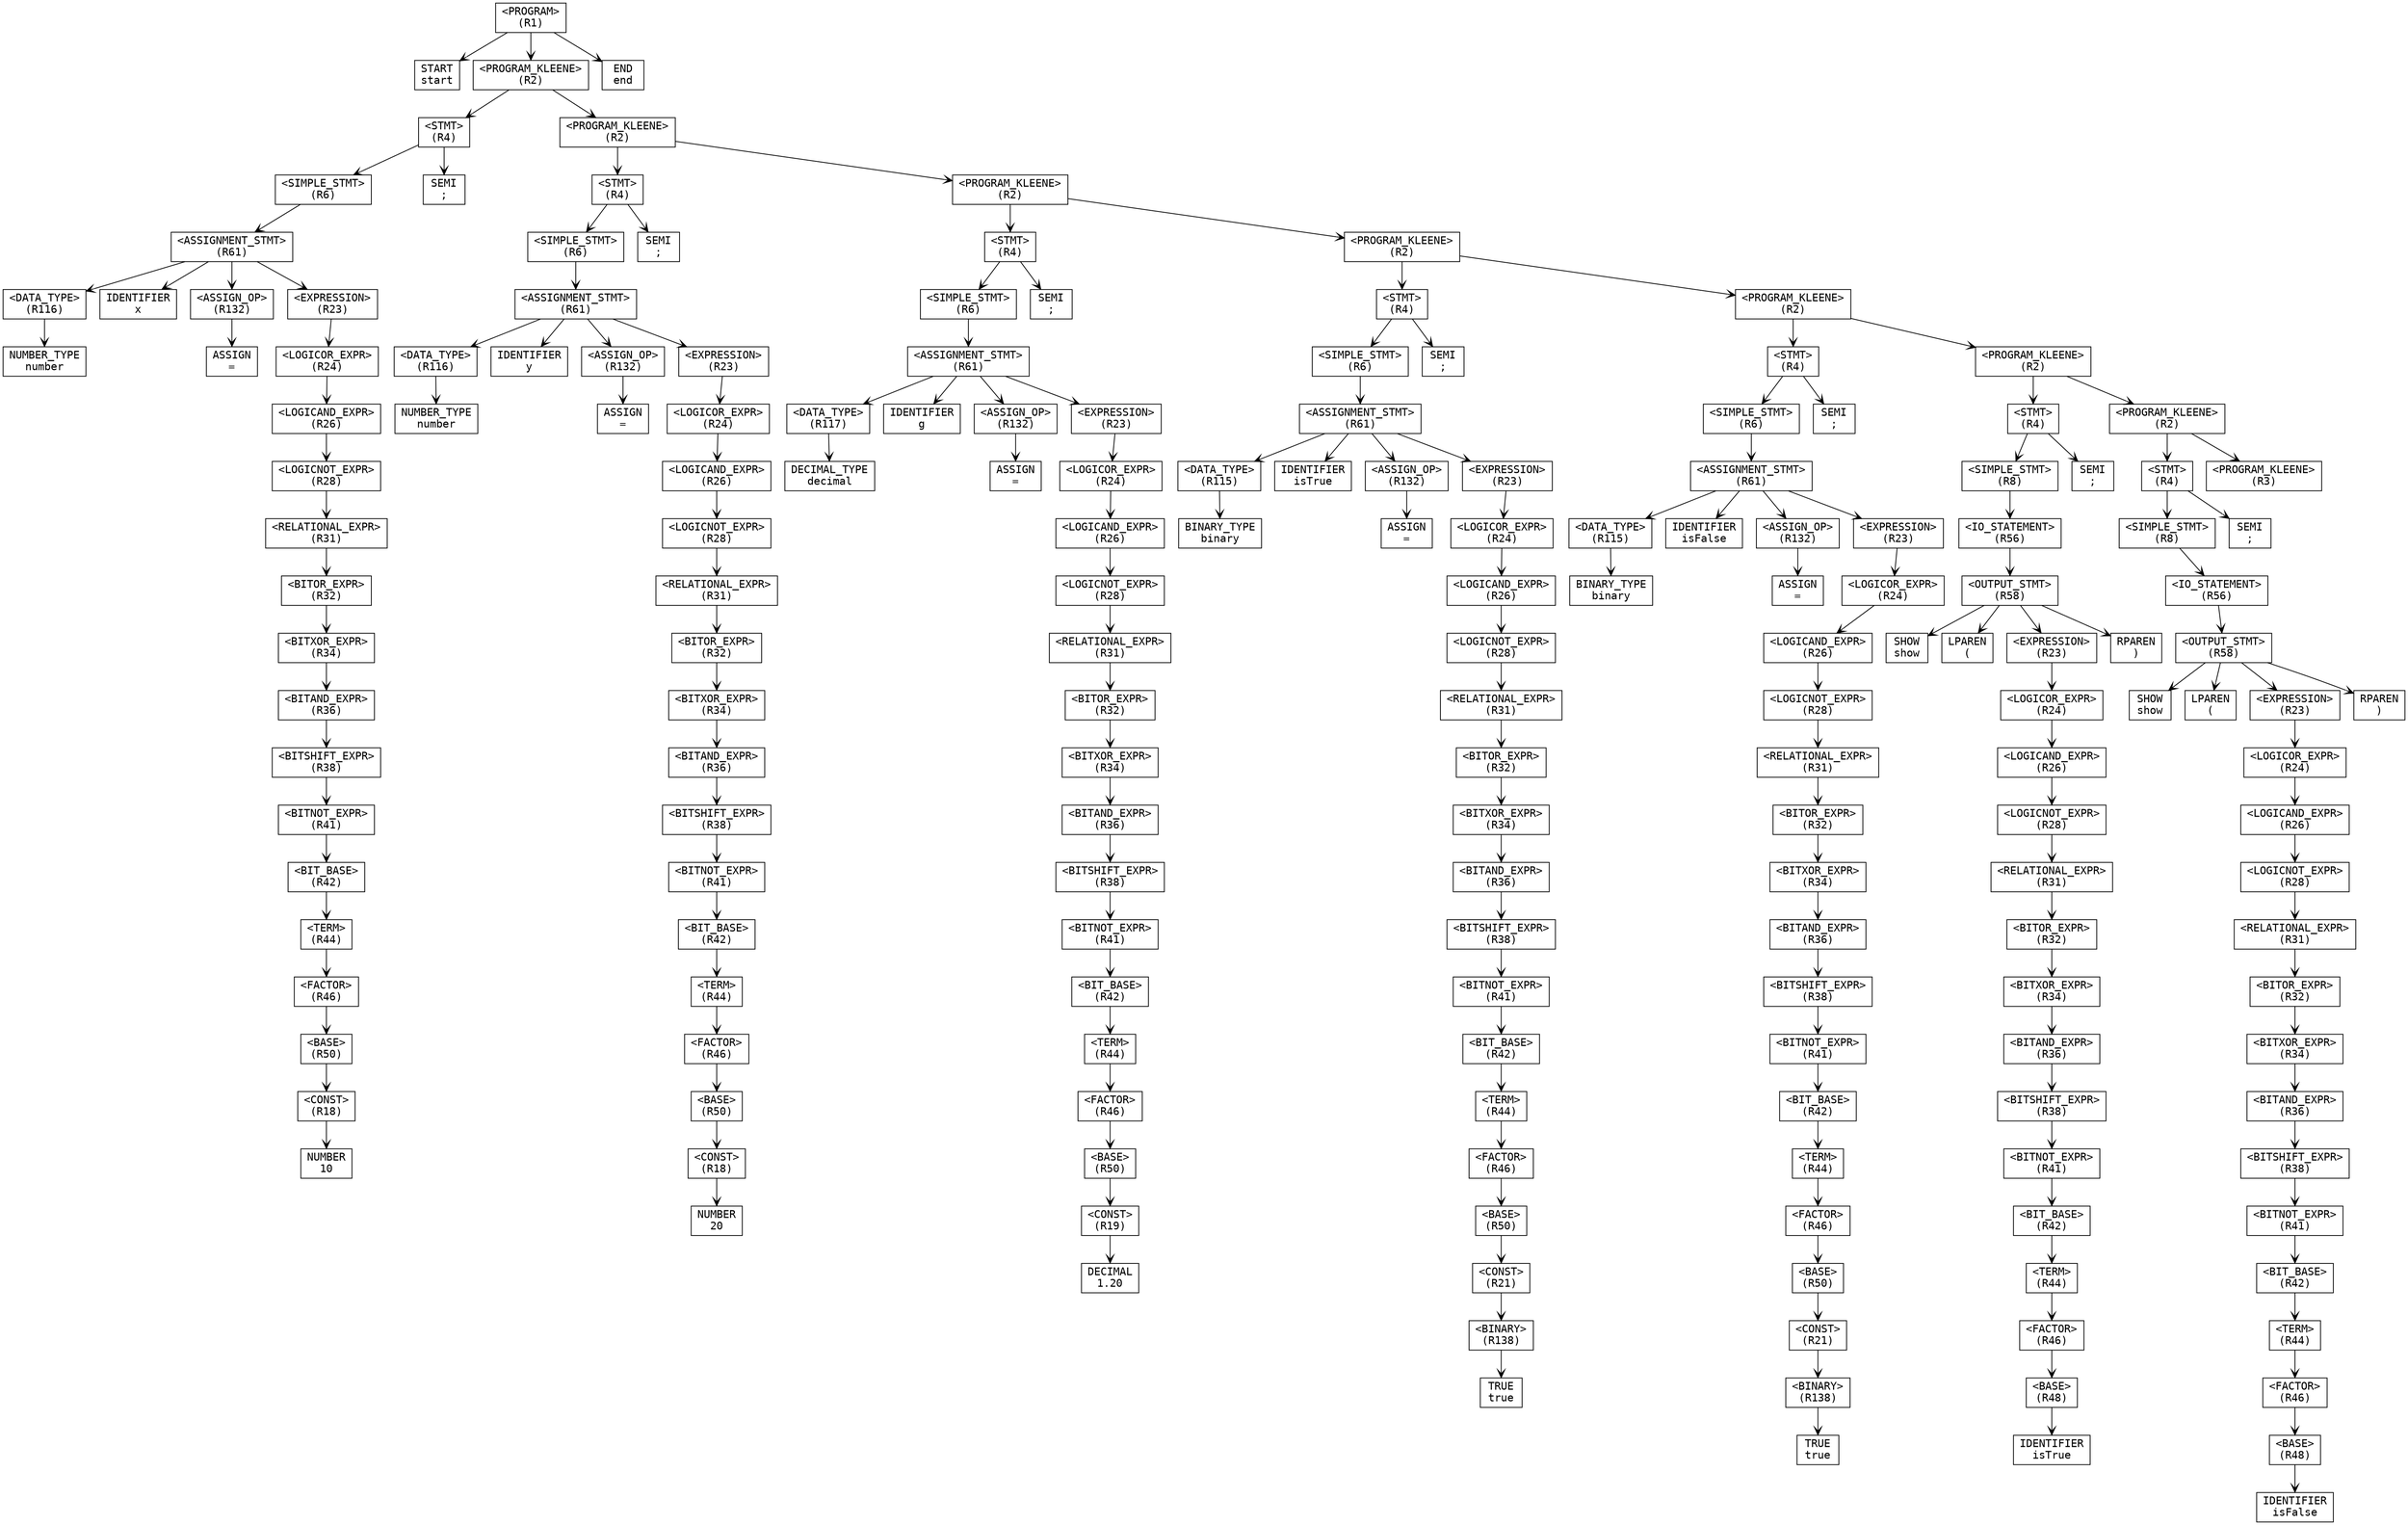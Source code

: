 digraph ParseTree {
  node [shape=box, fontname="Courier"];
  edge [arrowhead=vee];
  n1006205770 [label="<PROGRAM>\n(R1)"];
  n1260246585 [label="START\nstart"];
  n1006205770 -> n1260246585;
  n1563954645 [label="<PROGRAM_KLEENE>\n(R2)"];
  n1951884968 [label="<STMT>\n(R4)"];
  n1493128548 [label="<SIMPLE_STMT>\n(R6)"];
  n2113334364 [label="<ASSIGNMENT_STMT>\n(R61)"];
  n1622999186 [label="<DATA_TYPE>\n(R116)"];
  n797988875 [label="NUMBER_TYPE\nnumber"];
  n1622999186 -> n797988875;
  n2113334364 -> n1622999186;
  n224816360 [label="IDENTIFIER\nx"];
  n2113334364 -> n224816360;
  n1203303700 [label="<ASSIGN_OP>\n(R132)"];
  n1326044385 [label="ASSIGN\n="];
  n1203303700 -> n1326044385;
  n2113334364 -> n1203303700;
  n1651805451 [label="<EXPRESSION>\n(R23)"];
  n1548463233 [label="<LOGICOR_EXPR>\n(R24)"];
  n1557914185 [label="<LOGICAND_EXPR>\n(R26)"];
  n1567919087 [label="<LOGICNOT_EXPR>\n(R28)"];
  n464411039 [label="<RELATIONAL_EXPR>\n(R31)"];
  n444649935 [label="<BITOR_EXPR>\n(R32)"];
  n424325500 [label="<BITXOR_EXPR>\n(R34)"];
  n1612212809 [label="<BITAND_EXPR>\n(R36)"];
  n152282484 [label="<BITSHIFT_EXPR>\n(R38)"];
  n352387888 [label="<BITNOT_EXPR>\n(R41)"];
  n1502384573 [label="<BIT_BASE>\n(R42)"];
  n2053501671 [label="<TERM>\n(R44)"];
  n1858719962 [label="<FACTOR>\n(R46)"];
  n1942767280 [label="<BASE>\n(R50)"];
  n1324363789 [label="<CONST>\n(R18)"];
  n467075582 [label="NUMBER\n10"];
  n1324363789 -> n467075582;
  n1942767280 -> n1324363789;
  n1858719962 -> n1942767280;
  n2053501671 -> n1858719962;
  n1502384573 -> n2053501671;
  n352387888 -> n1502384573;
  n152282484 -> n352387888;
  n1612212809 -> n152282484;
  n424325500 -> n1612212809;
  n444649935 -> n424325500;
  n464411039 -> n444649935;
  n1567919087 -> n464411039;
  n1557914185 -> n1567919087;
  n1548463233 -> n1557914185;
  n1651805451 -> n1548463233;
  n2113334364 -> n1651805451;
  n1493128548 -> n2113334364;
  n1951884968 -> n1493128548;
  n1001938270 [label="SEMI\n;"];
  n1951884968 -> n1001938270;
  n1563954645 -> n1951884968;
  n709915999 [label="<PROGRAM_KLEENE>\n(R2)"];
  n1710180416 [label="<STMT>\n(R4)"];
  n1175743986 [label="<SIMPLE_STMT>\n(R6)"];
  n1061132995 [label="<ASSIGNMENT_STMT>\n(R61)"];
  n384625398 [label="<DATA_TYPE>\n(R116)"];
  n157158691 [label="NUMBER_TYPE\nnumber"];
  n384625398 -> n157158691;
  n1061132995 -> n384625398;
  n1824557575 [label="IDENTIFIER\ny"];
  n1061132995 -> n1824557575;
  n803929310 [label="<ASSIGN_OP>\n(R132)"];
  n1579161743 [label="ASSIGN\n="];
  n803929310 -> n1579161743;
  n1061132995 -> n803929310;
  n669921661 [label="<EXPRESSION>\n(R23)"];
  n1335232309 [label="<LOGICOR_EXPR>\n(R24)"];
  n937561621 [label="<LOGICAND_EXPR>\n(R26)"];
  n1767410694 [label="<LOGICNOT_EXPR>\n(R28)"];
  n1072381321 [label="<RELATIONAL_EXPR>\n(R31)"];
  n1086008046 [label="<BITOR_EXPR>\n(R32)"];
  n1728976458 [label="<BITXOR_EXPR>\n(R34)"];
  n1251712529 [label="<BITAND_EXPR>\n(R36)"];
  n746255806 [label="<BITSHIFT_EXPR>\n(R38)"];
  n890193541 [label="<BITNOT_EXPR>\n(R41)"];
  n581216808 [label="<BIT_BASE>\n(R42)"];
  n886686587 [label="<TERM>\n(R44)"];
  n1341458267 [label="<FACTOR>\n(R46)"];
  n88910 [label="<BASE>\n(R50)"];
  n124998796 [label="<CONST>\n(R18)"];
  n2110491906 [label="NUMBER\n20"];
  n124998796 -> n2110491906;
  n88910 -> n124998796;
  n1341458267 -> n88910;
  n886686587 -> n1341458267;
  n581216808 -> n886686587;
  n890193541 -> n581216808;
  n746255806 -> n890193541;
  n1251712529 -> n746255806;
  n1728976458 -> n1251712529;
  n1086008046 -> n1728976458;
  n1072381321 -> n1086008046;
  n1767410694 -> n1072381321;
  n937561621 -> n1767410694;
  n1335232309 -> n937561621;
  n669921661 -> n1335232309;
  n1061132995 -> n669921661;
  n1175743986 -> n1061132995;
  n1710180416 -> n1175743986;
  n451121727 [label="SEMI\n;"];
  n1710180416 -> n451121727;
  n709915999 -> n1710180416;
  n280129798 [label="<PROGRAM_KLEENE>\n(R2)"];
  n234393768 [label="<STMT>\n(R4)"];
  n746241928 [label="<SIMPLE_STMT>\n(R6)"];
  n713994834 [label="<ASSIGNMENT_STMT>\n(R61)"];
  n691522628 [label="<DATA_TYPE>\n(R117)"];
  n1610839066 [label="DECIMAL_TYPE\ndecimal"];
  n691522628 -> n1610839066;
  n713994834 -> n691522628;
  n435949933 [label="IDENTIFIER\ng"];
  n713994834 -> n435949933;
  n1186937890 [label="<ASSIGN_OP>\n(R132)"];
  n1375575389 [label="ASSIGN\n="];
  n1186937890 -> n1375575389;
  n713994834 -> n1186937890;
  n715489500 [label="<EXPRESSION>\n(R23)"];
  n1403751324 [label="<LOGICOR_EXPR>\n(R24)"];
  n1825240039 [label="<LOGICAND_EXPR>\n(R26)"];
  n1373674582 [label="<LOGICNOT_EXPR>\n(R28)"];
  n1464161750 [label="<RELATIONAL_EXPR>\n(R31)"];
  n1488831433 [label="<BITOR_EXPR>\n(R32)"];
  n1674794738 [label="<BITXOR_EXPR>\n(R34)"];
  n914650354 [label="<BITAND_EXPR>\n(R36)"];
  n1259502609 [label="<BITSHIFT_EXPR>\n(R38)"];
  n2097634609 [label="<BITNOT_EXPR>\n(R41)"];
  n77258917 [label="<BIT_BASE>\n(R42)"];
  n296494880 [label="<TERM>\n(R44)"];
  n1233527792 [label="<FACTOR>\n(R46)"];
  n246350116 [label="<BASE>\n(R50)"];
  n1575180188 [label="<CONST>\n(R19)"];
  n755432999 [label="DECIMAL\n1.20"];
  n1575180188 -> n755432999;
  n246350116 -> n1575180188;
  n1233527792 -> n246350116;
  n296494880 -> n1233527792;
  n77258917 -> n296494880;
  n2097634609 -> n77258917;
  n1259502609 -> n2097634609;
  n914650354 -> n1259502609;
  n1674794738 -> n914650354;
  n1488831433 -> n1674794738;
  n1464161750 -> n1488831433;
  n1373674582 -> n1464161750;
  n1825240039 -> n1373674582;
  n1403751324 -> n1825240039;
  n715489500 -> n1403751324;
  n713994834 -> n715489500;
  n746241928 -> n713994834;
  n234393768 -> n746241928;
  n1432867284 [label="SEMI\n;"];
  n234393768 -> n1432867284;
  n280129798 -> n234393768;
  n599219325 [label="<PROGRAM_KLEENE>\n(R2)"];
  n1680846880 [label="<STMT>\n(R4)"];
  n2118294852 [label="<SIMPLE_STMT>\n(R6)"];
  n364907049 [label="<ASSIGNMENT_STMT>\n(R61)"];
  n202238040 [label="<DATA_TYPE>\n(R115)"];
  n356181833 [label="BINARY_TYPE\nbinary"];
  n202238040 -> n356181833;
  n364907049 -> n202238040;
  n2147020823 [label="IDENTIFIER\nisTrue"];
  n364907049 -> n2147020823;
  n1786522755 [label="<ASSIGN_OP>\n(R132)"];
  n164644540 [label="ASSIGN\n="];
  n1786522755 -> n164644540;
  n364907049 -> n1786522755;
  n1259534432 [label="<EXPRESSION>\n(R23)"];
  n1943191901 [label="<LOGICOR_EXPR>\n(R24)"];
  n2017588112 [label="<LOGICAND_EXPR>\n(R26)"];
  n1940897666 [label="<LOGICNOT_EXPR>\n(R28)"];
  n799185007 [label="<RELATIONAL_EXPR>\n(R31)"];
  n1243577583 [label="<BITOR_EXPR>\n(R32)"];
  n1035324239 [label="<BITXOR_EXPR>\n(R34)"];
  n870850772 [label="<BITAND_EXPR>\n(R36)"];
  n137541414 [label="<BITSHIFT_EXPR>\n(R38)"];
  n972769995 [label="<BITNOT_EXPR>\n(R41)"];
  n705106184 [label="<BIT_BASE>\n(R42)"];
  n1478195740 [label="<TERM>\n(R44)"];
  n1158507966 [label="<FACTOR>\n(R46)"];
  n641981126 [label="<BASE>\n(R50)"];
  n886968407 [label="<CONST>\n(R21)"];
  n924211018 [label="<BINARY>\n(R138)"];
  n425245835 [label="TRUE\ntrue"];
  n924211018 -> n425245835;
  n886968407 -> n924211018;
  n641981126 -> n886968407;
  n1158507966 -> n641981126;
  n1478195740 -> n1158507966;
  n705106184 -> n1478195740;
  n972769995 -> n705106184;
  n137541414 -> n972769995;
  n870850772 -> n137541414;
  n1035324239 -> n870850772;
  n1243577583 -> n1035324239;
  n799185007 -> n1243577583;
  n1940897666 -> n799185007;
  n2017588112 -> n1940897666;
  n1943191901 -> n2017588112;
  n1259534432 -> n1943191901;
  n364907049 -> n1259534432;
  n2118294852 -> n364907049;
  n1680846880 -> n2118294852;
  n561369228 [label="SEMI\n;"];
  n1680846880 -> n561369228;
  n599219325 -> n1680846880;
  n1701650525 [label="<PROGRAM_KLEENE>\n(R2)"];
  n1623492541 [label="<STMT>\n(R4)"];
  n1009046474 [label="<SIMPLE_STMT>\n(R6)"];
  n861574514 [label="<ASSIGNMENT_STMT>\n(R61)"];
  n1060709516 [label="<DATA_TYPE>\n(R115)"];
  n2072290745 [label="BINARY_TYPE\nbinary"];
  n1060709516 -> n2072290745;
  n861574514 -> n1060709516;
  n1629782912 [label="IDENTIFIER\nisFalse"];
  n861574514 -> n1629782912;
  n112356307 [label="<ASSIGN_OP>\n(R132)"];
  n1893278413 [label="ASSIGN\n="];
  n112356307 -> n1893278413;
  n861574514 -> n112356307;
  n783218690 [label="<EXPRESSION>\n(R23)"];
  n1800619732 [label="<LOGICOR_EXPR>\n(R24)"];
  n2125087902 [label="<LOGICAND_EXPR>\n(R26)"];
  n1197268684 [label="<LOGICNOT_EXPR>\n(R28)"];
  n510345421 [label="<RELATIONAL_EXPR>\n(R31)"];
  n1870647346 [label="<BITOR_EXPR>\n(R32)"];
  n1130231799 [label="<BITXOR_EXPR>\n(R34)"];
  n1658252270 [label="<BITAND_EXPR>\n(R36)"];
  n645898833 [label="<BITSHIFT_EXPR>\n(R38)"];
  n932186348 [label="<BITNOT_EXPR>\n(R41)"];
  n467579814 [label="<BIT_BASE>\n(R42)"];
  n1317184168 [label="<TERM>\n(R44)"];
  n364182531 [label="<FACTOR>\n(R46)"];
  n575951153 [label="<BASE>\n(R50)"];
  n1291421022 [label="<CONST>\n(R21)"];
  n397801867 [label="<BINARY>\n(R138)"];
  n634608538 [label="TRUE\ntrue"];
  n397801867 -> n634608538;
  n1291421022 -> n397801867;
  n575951153 -> n1291421022;
  n364182531 -> n575951153;
  n1317184168 -> n364182531;
  n467579814 -> n1317184168;
  n932186348 -> n467579814;
  n645898833 -> n932186348;
  n1658252270 -> n645898833;
  n1130231799 -> n1658252270;
  n1870647346 -> n1130231799;
  n510345421 -> n1870647346;
  n1197268684 -> n510345421;
  n2125087902 -> n1197268684;
  n1800619732 -> n2125087902;
  n783218690 -> n1800619732;
  n861574514 -> n783218690;
  n1009046474 -> n861574514;
  n1623492541 -> n1009046474;
  n621693896 [label="SEMI\n;"];
  n1623492541 -> n621693896;
  n1701650525 -> n1623492541;
  n626915650 [label="<PROGRAM_KLEENE>\n(R2)"];
  n488383939 [label="<STMT>\n(R4)"];
  n573350513 [label="<SIMPLE_STMT>\n(R8)"];
  n1974205943 [label="<IO_STATEMENT>\n(R56)"];
  n1073126889 [label="<OUTPUT_STMT>\n(R58)"];
  n1127781865 [label="SHOW\nshow"];
  n1073126889 -> n1127781865;
  n71342293 [label="LPAREN\n("];
  n1073126889 -> n71342293;
  n783190511 [label="<EXPRESSION>\n(R23)"];
  n624705542 [label="<LOGICOR_EXPR>\n(R24)"];
  n581705365 [label="<LOGICAND_EXPR>\n(R26)"];
  n581614629 [label="<LOGICNOT_EXPR>\n(R28)"];
  n2014423150 [label="<RELATIONAL_EXPR>\n(R31)"];
  n1063971610 [label="<BITOR_EXPR>\n(R32)"];
  n2112881364 [label="<BITXOR_EXPR>\n(R34)"];
  n181191387 [label="<BITAND_EXPR>\n(R36)"];
  n2137741620 [label="<BITSHIFT_EXPR>\n(R38)"];
  n389111800 [label="<BITNOT_EXPR>\n(R41)"];
  n1789532520 [label="<BIT_BASE>\n(R42)"];
  n110941436 [label="<TERM>\n(R44)"];
  n589012962 [label="<FACTOR>\n(R46)"];
  n1044962022 [label="<BASE>\n(R48)"];
  n68412702 [label="IDENTIFIER\nisTrue"];
  n1044962022 -> n68412702;
  n589012962 -> n1044962022;
  n110941436 -> n589012962;
  n1789532520 -> n110941436;
  n389111800 -> n1789532520;
  n2137741620 -> n389111800;
  n181191387 -> n2137741620;
  n2112881364 -> n181191387;
  n1063971610 -> n2112881364;
  n2014423150 -> n1063971610;
  n581614629 -> n2014423150;
  n581705365 -> n581614629;
  n624705542 -> n581705365;
  n783190511 -> n624705542;
  n1073126889 -> n783190511;
  n1682500180 [label="RPAREN\n)"];
  n1073126889 -> n1682500180;
  n1974205943 -> n1073126889;
  n573350513 -> n1974205943;
  n488383939 -> n573350513;
  n466849200 [label="SEMI\n;"];
  n488383939 -> n466849200;
  n626915650 -> n488383939;
  n1664416710 [label="<PROGRAM_KLEENE>\n(R2)"];
  n2023020971 [label="<STMT>\n(R4)"];
  n1538102951 [label="<SIMPLE_STMT>\n(R8)"];
  n1553219183 [label="<IO_STATEMENT>\n(R56)"];
  n414848240 [label="<OUTPUT_STMT>\n(R58)"];
  n1186848717 [label="SHOW\nshow"];
  n414848240 -> n1186848717;
  n1897034003 [label="LPAREN\n("];
  n414848240 -> n1897034003;
  n210263576 [label="<EXPRESSION>\n(R23)"];
  n1155385069 [label="<LOGICOR_EXPR>\n(R24)"];
  n1823877644 [label="<LOGICAND_EXPR>\n(R26)"];
  n248398944 [label="<LOGICNOT_EXPR>\n(R28)"];
  n1081647935 [label="<RELATIONAL_EXPR>\n(R31)"];
  n1790508915 [label="<BITOR_EXPR>\n(R32)"];
  n922963554 [label="<BITXOR_EXPR>\n(R34)"];
  n1267921318 [label="<BITAND_EXPR>\n(R36)"];
  n1324798640 [label="<BITSHIFT_EXPR>\n(R38)"];
  n1670967162 [label="<BITNOT_EXPR>\n(R41)"];
  n1313201461 [label="<BIT_BASE>\n(R42)"];
  n302385818 [label="<TERM>\n(R44)"];
  n1780300088 [label="<FACTOR>\n(R46)"];
  n1322969150 [label="<BASE>\n(R48)"];
  n773208229 [label="IDENTIFIER\nisFalse"];
  n1322969150 -> n773208229;
  n1780300088 -> n1322969150;
  n302385818 -> n1780300088;
  n1313201461 -> n302385818;
  n1670967162 -> n1313201461;
  n1324798640 -> n1670967162;
  n1267921318 -> n1324798640;
  n922963554 -> n1267921318;
  n1790508915 -> n922963554;
  n1081647935 -> n1790508915;
  n248398944 -> n1081647935;
  n1823877644 -> n248398944;
  n1155385069 -> n1823877644;
  n210263576 -> n1155385069;
  n414848240 -> n210263576;
  n208057639 [label="RPAREN\n)"];
  n414848240 -> n208057639;
  n1553219183 -> n414848240;
  n1538102951 -> n1553219183;
  n2023020971 -> n1538102951;
  n254908778 [label="SEMI\n;"];
  n2023020971 -> n254908778;
  n1664416710 -> n2023020971;
  n372444074 [label="<PROGRAM_KLEENE>\n(R3)"];
  n1664416710 -> n372444074;
  n626915650 -> n1664416710;
  n1701650525 -> n626915650;
  n599219325 -> n1701650525;
  n280129798 -> n599219325;
  n709915999 -> n280129798;
  n1563954645 -> n709915999;
  n1006205770 -> n1563954645;
  n159369945 [label="END\nend"];
  n1006205770 -> n159369945;
}